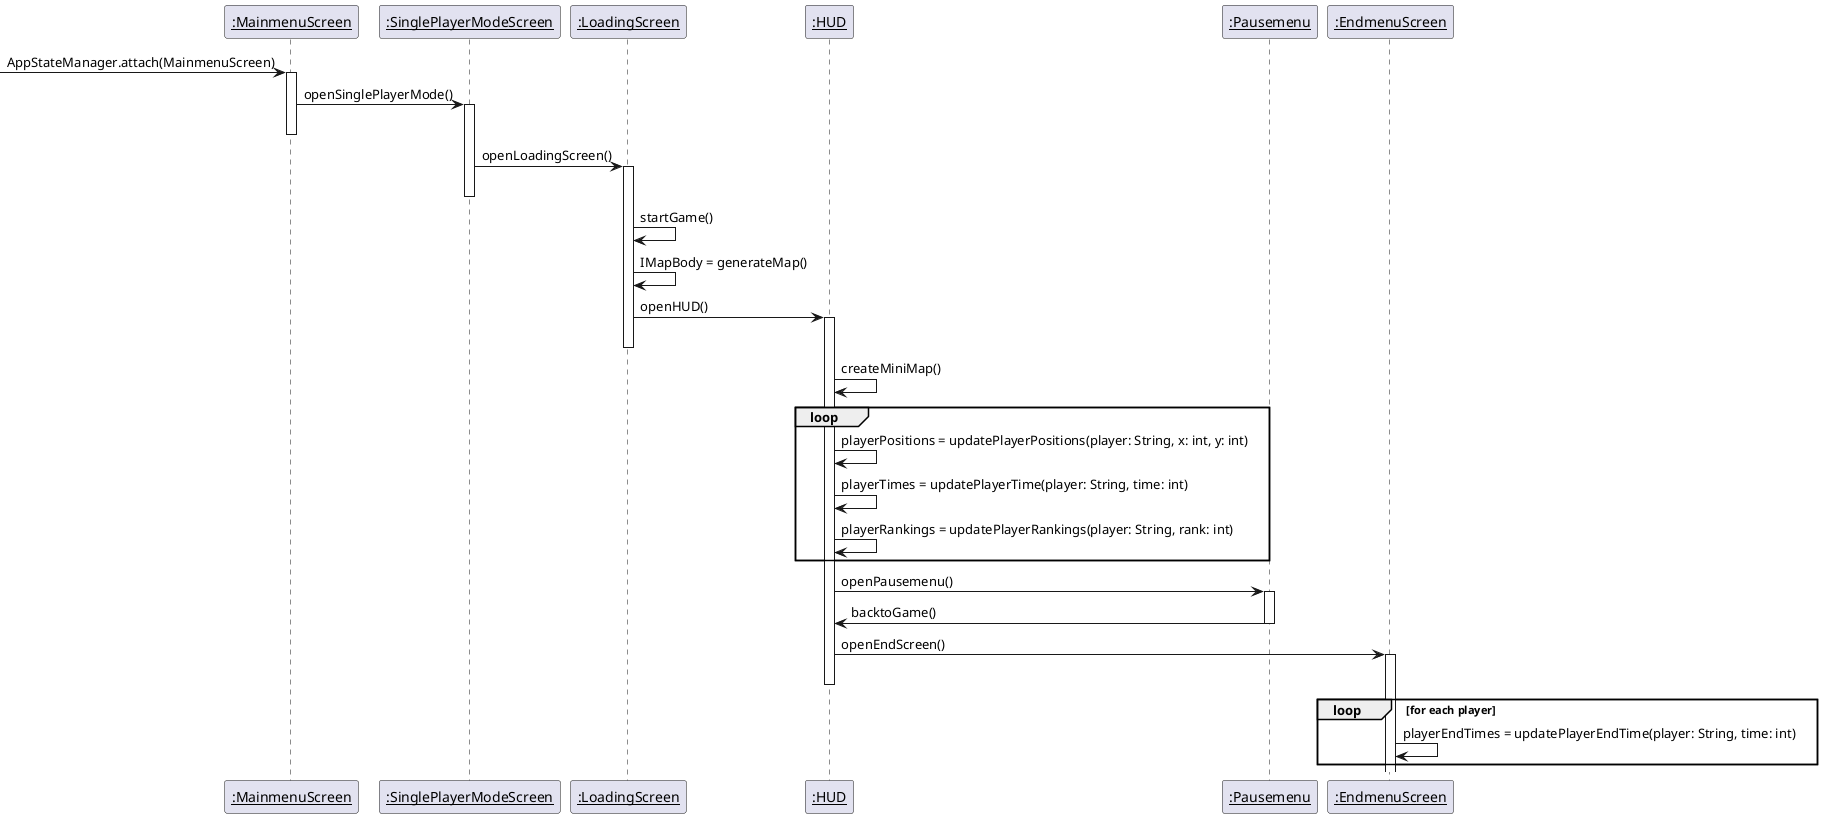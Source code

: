 @startuml AllScreens
' ########################################################################
' ########################### Start a Game ###############################
' ########################################################################
participant "__:MainmenuScreen__"
participant "__:SinglePlayerModeScreen__"
participant "__:LoadingScreen__"
participant "__:HUD__"
participant "__:Pausemenu__"
participant "__:EndmenuScreen__"

-> "__:MainmenuScreen__" : AppStateManager.attach(MainmenuScreen)
activate "__:MainmenuScreen__"

"__:MainmenuScreen__" -> "__:SinglePlayerModeScreen__" : openSinglePlayerMode()
activate "__:SinglePlayerModeScreen__"
deactivate "__:MainmenuScreen__"

"__:SinglePlayerModeScreen__" -> "__:LoadingScreen__" : openLoadingScreen()
activate "__:LoadingScreen__"
deactivate "__:SinglePlayerModeScreen__"

"__:LoadingScreen__" -> "__:LoadingScreen__" : startGame()
"__:LoadingScreen__" -> "__:LoadingScreen__" : IMapBody = generateMap()
"__:LoadingScreen__" -> "__:HUD__" : openHUD()
activate "__:HUD__" 
deactivate "__:LoadingScreen__"

"__:HUD__"  -> "__:HUD__"  : createMiniMap()
loop
    "__:HUD__"  -> "__:HUD__"  : playerPositions = updatePlayerPositions(player: String, x: int, y: int)
    "__:HUD__"  -> "__:HUD__"  : playerTimes = updatePlayerTime(player: String, time: int)
    "__:HUD__"  -> "__:HUD__"  : playerRankings = updatePlayerRankings(player: String, rank: int)
end
"__:HUD__" -> "__:Pausemenu__" : openPausemenu()
activate "__:Pausemenu__"
"__:Pausemenu__" -> "__:HUD__" : backtoGame()
deactivate "__:Pausemenu__"


"__:HUD__" -> "__:EndmenuScreen__" : openEndScreen()
activate "__:EndmenuScreen__"
deactivate "__:HUD__"

loop for each player
    "__:EndmenuScreen__"  -> "__:EndmenuScreen__"  : playerEndTimes = updatePlayerEndTime(player: String, time: int)
    
end
@enduml

' ########################################################################
' ########################### Edit Settings ###############################
' ########################################################################

@startuml EditSettings

participant "__:MainmenuScreen__"
participant "__:SettingsmenuScreen__"
participant "__:GraphicsConfig__"
participant "__:InternalGameConfig__"


-> "__:MainmenuScreen__" : AppStateManager.attach(MainmenuScreen)
activate "__:MainmenuScreen__"

alt Über das Haupt- oder Pausemenü
    "__:MainmenuScreen__" -> "__:SettingsmenuScreen__" : openSettingsmenu()
    activate "__:SettingsmenuScreen__"
    deactivate "__:MainmenuScreen__"

    "__:SettingsmenuScreen__" -> "__:GraphicsConfig__" : saveSettings()
    activate "__:GraphicsConfig__"
    "__:GraphicsConfig__" -> "__:GraphicsConfig__" : saveConfig()
    "__:GraphicsConfig__" --> "__:SettingsmenuScreen__"  
    deactivate "__:GraphicsConfig__"

    "__:SettingsmenuScreen__" -> "__:InternalGameConfig__" : saveSettings()
    activate "__:InternalGameConfig__"
    "__:InternalGameConfig__" -> "__:InternalGameConfig__" : saveConfig()
    "__:InternalGameConfig__" --> "__:SettingsmenuScreen__"  
    deactivate "__:InternalGameConfig__"

    "__:SettingsmenuScreen__" -> "__:MainmenuScreen__" : backToMainmenu()
    deactivate "__:SettingsmenuScreen__"
    activate "__:MainmenuScreen__"

else 
    "__:MainmenuScreen__" -> "__:SinglePlayerModeScreen__" : openSinglePlayerMode()
    activate "__:SinglePlayerModeScreen__"
    deactivate "__:MainmenuScreen__"

    "__:SinglePlayerModeScreen__" -> "__:LoadingScreen__" : openLoadingScreen()
    activate "__:LoadingScreen__"
    deactivate "__:SinglePlayerModeScreen__"

    "__:LoadingScreen__" -> "__:LoadingScreen__" : startGame()
    "__:LoadingScreen__" -> "__:LoadingScreen__" : IMapBody = generateMap()
    "__:LoadingScreen__" -> "__:HUD__" : openHUD()
    activate "__:HUD__" 
    deactivate "__:LoadingScreen__"

    "__:HUD__"  -> "__:HUD__"  : createMiniMap()
    loop
        "__:HUD__"  -> "__:HUD__"  : playerPositions = updatePlayerPositions(player: String, x: int, y: int)
        "__:HUD__"  -> "__:HUD__"  : playerTimes = updatePlayerTime(player: String, time: int)
        "__:HUD__"  -> "__:HUD__"  : playerRankings = updatePlayerRankings(player: String, rank: int)
    end
    "__:HUD__" -> "__:Pausemenu__" : openPausemenu()
    activate "__:Pausemenu__"
    "__:Pausemenu__" -> "__:SettingsmenuScreen__" : openSettingsmenu()
    activate "__:SettingsmenuScreen__"
    deactivate "__:MainmenuScreen__"

    "__:SettingsmenuScreen__" -> "__:GraphicsConfig__" : saveSettings()
    activate "__:GraphicsConfig__"
    "__:GraphicsConfig__" -> "__:GraphicsConfig__" : saveConfig()
    "__:GraphicsConfig__" --> "__:SettingsmenuScreen__"  
    deactivate "__:GraphicsConfig__"

    "__:SettingsmenuScreen__" -> "__:InternalGameConfig__" : saveSettings()
    activate "__:InternalGameConfig__"
    "__:InternalGameConfig__" -> "__:InternalGameConfig__" : saveConfig()
    "__:InternalGameConfig__" --> "__:SettingsmenuScreen__"  
    deactivate "__:InternalGameConfig__"

    "__:SettingsmenuScreen__" -> "__:Pausemenu__" : backToPausemenu()
    deactivate "__:SettingsmenuScreen__"
    activate "__:MainmenuScreen__"
    deactivate "__:Pausemenu__"
end
@enduml

' ########################################################################
' ########################### Save a Seed ###############################
' ########################################################################

@startuml SaveSeed
' ########################################################################
' ########################### Start a Game ###############################
' ########################################################################

participant "__:HUD__"
participant "__:Pausemenu__"
participant "__:SeedConfig__"
participant "__:EndmenuScreen__"

activate "__:HUD__" 

"__:HUD__"  -> "__:HUD__"  : createMiniMap()
loop
    "__:HUD__"  -> "__:HUD__"  : playerPositions = updatePlayerPositions(player: String, x: int, y: int)
    "__:HUD__"  -> "__:HUD__"  : playerTimes = updatePlayerTime(player: String, time: int)
    "__:HUD__"  -> "__:HUD__"  : playerRankings = updatePlayerRankings(player: String, rank: int)
end
alt Über das Pausemenü oder den Endbildschirm
    "__:HUD__" -> "__:Pausemenu__" : openPausemenu()
    activate "__:Pausemenu__"
    "__:Pausemenu__" -> "__:SeedConfig__" : saveSeed()
    activate "__:SeedConfig__"
    "__:SeedConfig__" -> "__:SeedConfig__" :addSeed(currentSeed)
    "__:SeedConfig__" --> "__:Pausemenu__"
    deactivate "__:SeedConfig__"
    "__:Pausemenu__" -> "__:HUD__" : backtoGame()
    deactivate "__:Pausemenu__"
else 

    "__:HUD__" -> "__:EndmenuScreen" : openEndScreen()
    activate "__:EndmenuScreen"
    deactivate "__:HUD__"

    loop for each player
        "__:EndmenuScreen"  -> "__:EndmenuScreen"  : playerEndTimes = updatePlayerEndTime(player: String, time: int)
        
    end
    "__:EndmenuScreen" -> "__:SeedConfig__" : saveSeed()
    activate "__:SeedConfig__"
    "__:SeedConfig__" -> "__:SeedConfig__" :addSeed(currentSeed)
    "__:SeedConfig__" --> "__:EndmenuScreen"
    deactivate "__:SeedConfig__"

end
@enduml